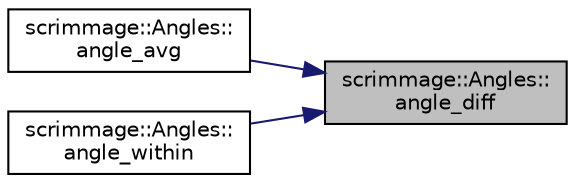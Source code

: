 digraph "scrimmage::Angles::angle_diff"
{
 // LATEX_PDF_SIZE
  edge [fontname="Helvetica",fontsize="10",labelfontname="Helvetica",labelfontsize="10"];
  node [fontname="Helvetica",fontsize="10",shape=record];
  rankdir="RL";
  Node1 [label="scrimmage::Angles::\langle_diff",height=0.2,width=0.4,color="black", fillcolor="grey75", style="filled", fontcolor="black",tooltip="shortest angle from ang2 to ang1"];
  Node1 -> Node2 [dir="back",color="midnightblue",fontsize="10",style="solid",fontname="Helvetica"];
  Node2 [label="scrimmage::Angles::\langle_avg",height=0.2,width=0.4,color="black", fillcolor="white", style="filled",URL="$classscrimmage_1_1Angles.html#af27ca2bfd617f96ec528f432b4981279",tooltip=" "];
  Node1 -> Node3 [dir="back",color="midnightblue",fontsize="10",style="solid",fontname="Helvetica"];
  Node3 [label="scrimmage::Angles::\langle_within",height=0.2,width=0.4,color="black", fillcolor="white", style="filled",URL="$classscrimmage_1_1Angles.html#a699b0030787b7e21a0a26fa0c7351b40",tooltip="returns whether ang is within the wedge between ang1 and ang2 where the wedge is less than 180 degree..."];
}
